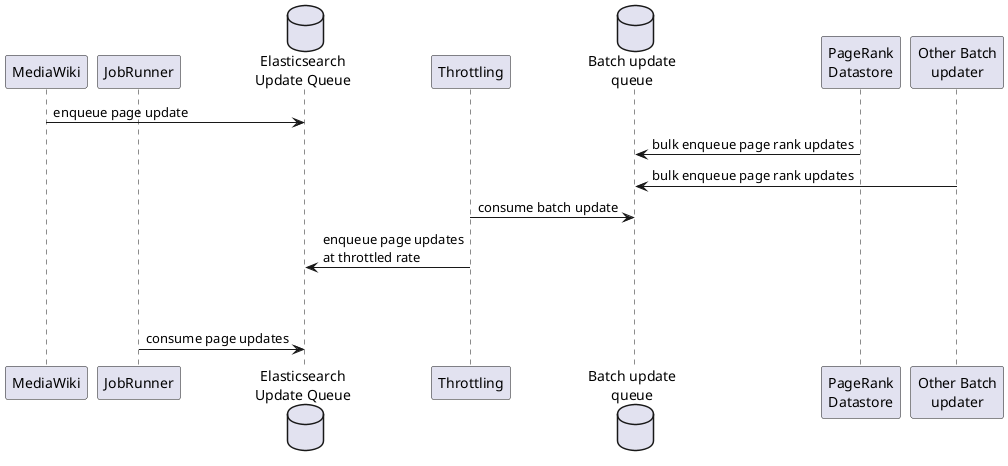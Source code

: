 @startuml

participant MediaWiki

participant JobRunner

database "Elasticsearch\nUpdate Queue" as esq
participant Throttling
database "Batch update\nqueue" as buq

participant "PageRank\nDatastore" as prds
participant "Other Batch\nupdater" as other

MediaWiki -> esq: enqueue page update

prds -> buq: bulk enqueue page rank updates
other -> buq: bulk enqueue page rank updates


Throttling -> buq: consume batch update
Throttling -> esq: enqueue page updates\nat throttled rate
|||
|||
JobRunner -> esq: consume page updates

@enduml

